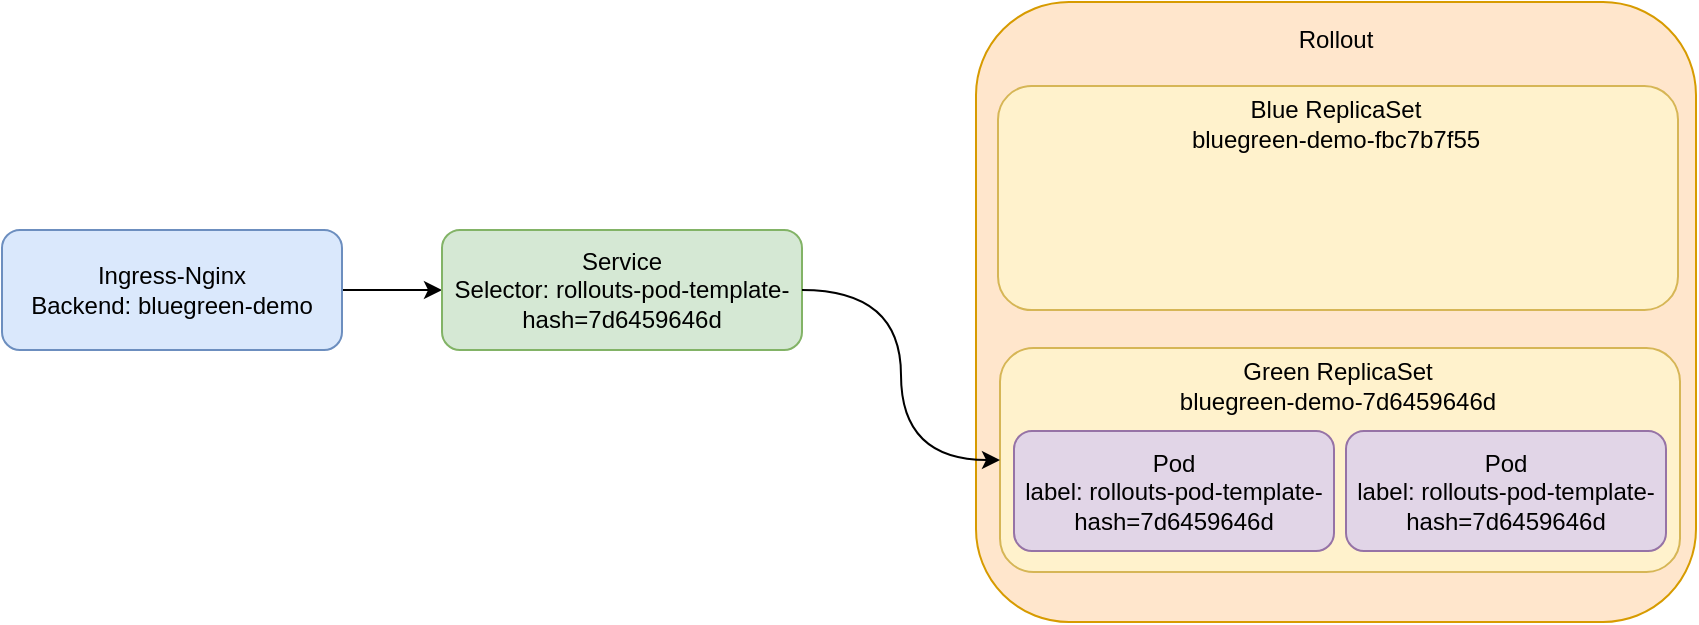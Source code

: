 <mxfile version="20.3.0" type="device"><diagram id="r4SnCPxblJdJ5Hl0FULU" name="第 1 页"><mxGraphModel dx="1234" dy="749" grid="1" gridSize="10" guides="1" tooltips="1" connect="1" arrows="1" fold="1" page="1" pageScale="1" pageWidth="827" pageHeight="1169" math="0" shadow="0"><root><mxCell id="0"/><mxCell id="1" parent="0"/><mxCell id="hwK3GVpfXybACfYpsjqY-1" style="edgeStyle=orthogonalEdgeStyle;rounded=0;orthogonalLoop=1;jettySize=auto;html=1;exitX=1;exitY=0.5;exitDx=0;exitDy=0;entryX=0;entryY=0.5;entryDx=0;entryDy=0;curved=1;" parent="1" source="hwK3GVpfXybACfYpsjqY-2" target="hwK3GVpfXybACfYpsjqY-4" edge="1"><mxGeometry relative="1" as="geometry"/></mxCell><mxCell id="hwK3GVpfXybACfYpsjqY-2" value="Ingress-Nginx&lt;br&gt;Backend: bluegreen-demo" style="rounded=1;whiteSpace=wrap;html=1;fillColor=#dae8fc;strokeColor=#6c8ebf;" parent="1" vertex="1"><mxGeometry x="30" y="250" width="170" height="60" as="geometry"/></mxCell><mxCell id="hwK3GVpfXybACfYpsjqY-4" value="Service&lt;br&gt;Selector: rollouts-pod-template-hash=7d6459646d" style="rounded=1;whiteSpace=wrap;html=1;fillColor=#d5e8d4;strokeColor=#82b366;" parent="1" vertex="1"><mxGeometry x="250" y="250" width="180" height="60" as="geometry"/></mxCell><mxCell id="hwK3GVpfXybACfYpsjqY-5" value="" style="rounded=1;whiteSpace=wrap;html=1;fillColor=#ffe6cc;strokeColor=#d79b00;sketch=0;glass=0;shadow=0;" parent="1" vertex="1"><mxGeometry x="517" y="136" width="360" height="310" as="geometry"/></mxCell><mxCell id="hwK3GVpfXybACfYpsjqY-6" value="Rollout" style="text;html=1;strokeColor=none;fillColor=none;align=center;verticalAlign=middle;whiteSpace=wrap;rounded=0;" parent="1" vertex="1"><mxGeometry x="642" y="139.5" width="110" height="30" as="geometry"/></mxCell><mxCell id="hwK3GVpfXybACfYpsjqY-7" value="" style="rounded=1;whiteSpace=wrap;html=1;fillColor=#fff2cc;strokeColor=#d6b656;" parent="1" vertex="1"><mxGeometry x="528" y="178" width="340" height="112" as="geometry"/></mxCell><mxCell id="hwK3GVpfXybACfYpsjqY-9" value="Blue ReplicaSet&lt;br&gt;bluegreen-demo-fbc7b7f55" style="text;html=1;strokeColor=none;fillColor=none;align=center;verticalAlign=middle;whiteSpace=wrap;rounded=0;" parent="1" vertex="1"><mxGeometry x="609" y="182" width="176" height="30" as="geometry"/></mxCell><mxCell id="hwK3GVpfXybACfYpsjqY-13" value="" style="rounded=1;whiteSpace=wrap;html=1;fillColor=#fff2cc;strokeColor=#d6b656;" parent="1" vertex="1"><mxGeometry x="529" y="309" width="340" height="112" as="geometry"/></mxCell><mxCell id="hwK3GVpfXybACfYpsjqY-14" value="Pod&lt;br&gt;label: rollouts-pod-template-hash=7d6459646d" style="rounded=1;whiteSpace=wrap;html=1;fillColor=#e1d5e7;strokeColor=#9673a6;" parent="1" vertex="1"><mxGeometry x="536" y="350.5" width="160" height="60" as="geometry"/></mxCell><mxCell id="hwK3GVpfXybACfYpsjqY-15" value="Green ReplicaSet&lt;br&gt;bluegreen-demo-7d6459646d" style="text;html=1;strokeColor=none;fillColor=none;align=center;verticalAlign=middle;whiteSpace=wrap;rounded=0;" parent="1" vertex="1"><mxGeometry x="610" y="313" width="176" height="30" as="geometry"/></mxCell><mxCell id="hwK3GVpfXybACfYpsjqY-16" value="Pod&lt;br&gt;label: rollouts-pod-template-hash=7d6459646d" style="rounded=1;whiteSpace=wrap;html=1;fillColor=#e1d5e7;strokeColor=#9673a6;" parent="1" vertex="1"><mxGeometry x="702" y="350.5" width="160" height="60" as="geometry"/></mxCell><mxCell id="hwK3GVpfXybACfYpsjqY-17" style="edgeStyle=orthogonalEdgeStyle;rounded=0;orthogonalLoop=1;jettySize=auto;html=1;exitX=1;exitY=0.5;exitDx=0;exitDy=0;curved=1;entryX=0;entryY=0.5;entryDx=0;entryDy=0;" parent="1" source="hwK3GVpfXybACfYpsjqY-4" target="hwK3GVpfXybACfYpsjqY-13" edge="1"><mxGeometry relative="1" as="geometry"><mxPoint x="511" y="380" as="targetPoint"/></mxGeometry></mxCell></root></mxGraphModel></diagram></mxfile>